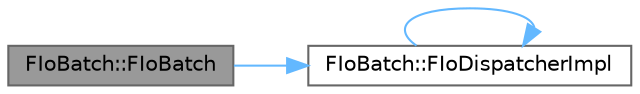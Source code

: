 digraph "FIoBatch::FIoBatch"
{
 // INTERACTIVE_SVG=YES
 // LATEX_PDF_SIZE
  bgcolor="transparent";
  edge [fontname=Helvetica,fontsize=10,labelfontname=Helvetica,labelfontsize=10];
  node [fontname=Helvetica,fontsize=10,shape=box,height=0.2,width=0.4];
  rankdir="LR";
  Node1 [id="Node000001",label="FIoBatch::FIoBatch",height=0.2,width=0.4,color="gray40", fillcolor="grey60", style="filled", fontcolor="black",tooltip=" "];
  Node1 -> Node2 [id="edge1_Node000001_Node000002",color="steelblue1",style="solid",tooltip=" "];
  Node2 [id="Node000002",label="FIoBatch::FIoDispatcherImpl",height=0.2,width=0.4,color="grey40", fillcolor="white", style="filled",URL="$d1/d08/classFIoBatch.html#a4497420d48933f8282a28f17547c936e",tooltip=" "];
  Node2 -> Node2 [id="edge2_Node000002_Node000002",color="steelblue1",style="solid",tooltip=" "];
}
